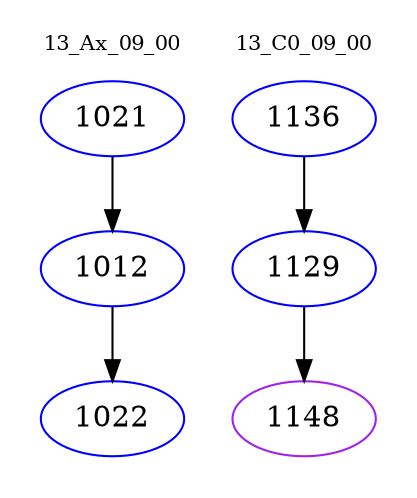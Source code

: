 digraph{
subgraph cluster_0 {
color = white
label = "13_Ax_09_00";
fontsize=10;
T0_1021 [label="1021", color="blue"]
T0_1021 -> T0_1012 [color="black"]
T0_1012 [label="1012", color="blue"]
T0_1012 -> T0_1022 [color="black"]
T0_1022 [label="1022", color="blue"]
}
subgraph cluster_1 {
color = white
label = "13_C0_09_00";
fontsize=10;
T1_1136 [label="1136", color="blue"]
T1_1136 -> T1_1129 [color="black"]
T1_1129 [label="1129", color="blue"]
T1_1129 -> T1_1148 [color="black"]
T1_1148 [label="1148", color="purple"]
}
}
